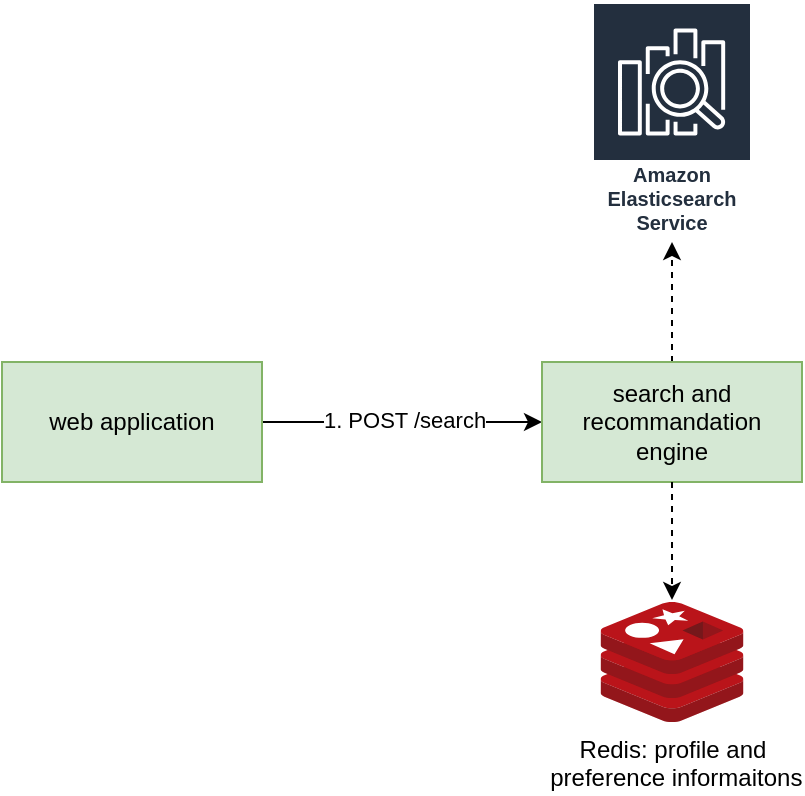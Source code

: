 <mxfile version="24.0.5" type="github">
  <diagram name="Page-1" id="_CV5ww3CdWhXZDCdRnDU">
    <mxGraphModel dx="1434" dy="696" grid="1" gridSize="10" guides="1" tooltips="1" connect="1" arrows="1" fold="1" page="1" pageScale="1" pageWidth="827" pageHeight="1169" math="0" shadow="0">
      <root>
        <mxCell id="0" />
        <mxCell id="1" parent="0" />
        <mxCell id="XBANJo7eA5kyvE9hvOjh-4" style="edgeStyle=orthogonalEdgeStyle;rounded=0;orthogonalLoop=1;jettySize=auto;html=1;entryX=0;entryY=0.5;entryDx=0;entryDy=0;" edge="1" parent="1" source="XBANJo7eA5kyvE9hvOjh-1" target="XBANJo7eA5kyvE9hvOjh-2">
          <mxGeometry relative="1" as="geometry" />
        </mxCell>
        <mxCell id="XBANJo7eA5kyvE9hvOjh-5" value="1. POST /search" style="edgeLabel;html=1;align=center;verticalAlign=middle;resizable=0;points=[];" vertex="1" connectable="0" parent="XBANJo7eA5kyvE9hvOjh-4">
          <mxGeometry x="0.014" y="1" relative="1" as="geometry">
            <mxPoint as="offset" />
          </mxGeometry>
        </mxCell>
        <mxCell id="XBANJo7eA5kyvE9hvOjh-1" value="web application" style="rounded=0;whiteSpace=wrap;html=1;fillColor=#d5e8d4;strokeColor=#82b366;" vertex="1" parent="1">
          <mxGeometry x="110" y="210" width="130" height="60" as="geometry" />
        </mxCell>
        <mxCell id="XBANJo7eA5kyvE9hvOjh-9" style="edgeStyle=orthogonalEdgeStyle;rounded=0;orthogonalLoop=1;jettySize=auto;html=1;dashed=1;" edge="1" parent="1" source="XBANJo7eA5kyvE9hvOjh-2" target="XBANJo7eA5kyvE9hvOjh-3">
          <mxGeometry relative="1" as="geometry" />
        </mxCell>
        <mxCell id="XBANJo7eA5kyvE9hvOjh-2" value="search and recommandation engine" style="rounded=0;whiteSpace=wrap;html=1;fillColor=#d5e8d4;strokeColor=#82b366;" vertex="1" parent="1">
          <mxGeometry x="380" y="210" width="130" height="60" as="geometry" />
        </mxCell>
        <mxCell id="XBANJo7eA5kyvE9hvOjh-3" value="Amazon Elasticsearch Service" style="sketch=0;outlineConnect=0;fontColor=#232F3E;gradientColor=none;strokeColor=#ffffff;fillColor=#232F3E;dashed=0;verticalLabelPosition=middle;verticalAlign=bottom;align=center;html=1;whiteSpace=wrap;fontSize=10;fontStyle=1;spacing=3;shape=mxgraph.aws4.productIcon;prIcon=mxgraph.aws4.elasticsearch_service;" vertex="1" parent="1">
          <mxGeometry x="405" y="30" width="80" height="120" as="geometry" />
        </mxCell>
        <mxCell id="XBANJo7eA5kyvE9hvOjh-6" value="&lt;div&gt;Redis: profile and&lt;/div&gt;&lt;div&gt;&amp;nbsp;preference informaitons&lt;/div&gt;" style="image;sketch=0;aspect=fixed;html=1;points=[];align=center;fontSize=12;image=img/lib/mscae/Cache_Redis_Product.svg;" vertex="1" parent="1">
          <mxGeometry x="409.29" y="330" width="71.43" height="60" as="geometry" />
        </mxCell>
        <mxCell id="XBANJo7eA5kyvE9hvOjh-8" style="edgeStyle=orthogonalEdgeStyle;rounded=0;orthogonalLoop=1;jettySize=auto;html=1;entryX=0.5;entryY=-0.017;entryDx=0;entryDy=0;entryPerimeter=0;dashed=1;" edge="1" parent="1" source="XBANJo7eA5kyvE9hvOjh-2" target="XBANJo7eA5kyvE9hvOjh-6">
          <mxGeometry relative="1" as="geometry" />
        </mxCell>
      </root>
    </mxGraphModel>
  </diagram>
</mxfile>
